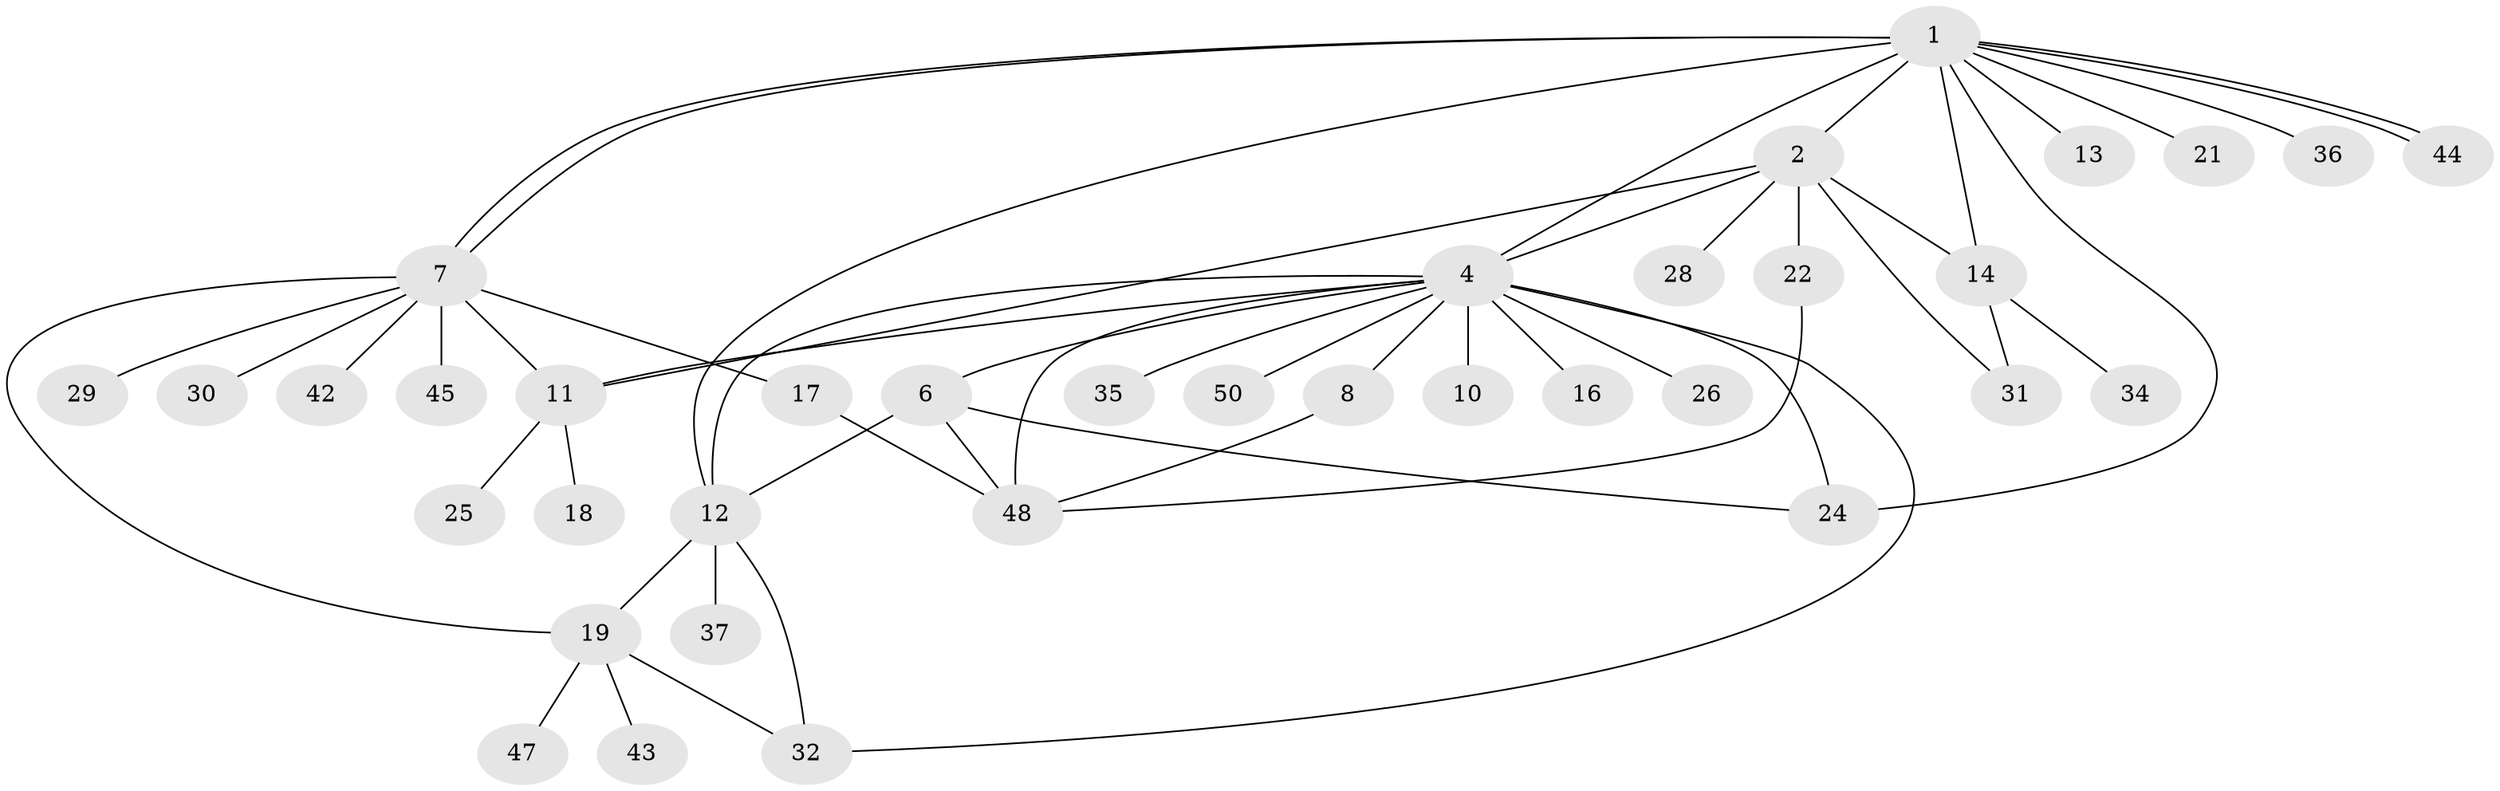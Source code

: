 // Generated by graph-tools (version 1.1) at 2025/51/02/27/25 19:51:57]
// undirected, 36 vertices, 53 edges
graph export_dot {
graph [start="1"]
  node [color=gray90,style=filled];
  1 [super="+3"];
  2 [super="+15"];
  4 [super="+5"];
  6 [super="+9"];
  7 [super="+27"];
  8 [super="+23"];
  10;
  11 [super="+38"];
  12 [super="+40"];
  13;
  14 [super="+46"];
  16 [super="+41"];
  17;
  18;
  19 [super="+20"];
  21;
  22 [super="+39"];
  24;
  25 [super="+33"];
  26;
  28;
  29;
  30;
  31;
  32;
  34;
  35;
  36;
  37;
  42;
  43;
  44;
  45;
  47;
  48 [super="+49"];
  50;
  1 -- 2;
  1 -- 4 [weight=2];
  1 -- 7;
  1 -- 7;
  1 -- 12;
  1 -- 14 [weight=2];
  1 -- 21;
  1 -- 24;
  1 -- 36;
  1 -- 44;
  1 -- 44;
  1 -- 13;
  2 -- 11;
  2 -- 22;
  2 -- 31;
  2 -- 4;
  2 -- 28;
  2 -- 14;
  4 -- 32;
  4 -- 35;
  4 -- 6;
  4 -- 8;
  4 -- 10;
  4 -- 12;
  4 -- 16;
  4 -- 48;
  4 -- 50;
  4 -- 24;
  4 -- 26;
  4 -- 11;
  6 -- 48;
  6 -- 24;
  6 -- 12;
  7 -- 11;
  7 -- 17;
  7 -- 19;
  7 -- 29;
  7 -- 30;
  7 -- 42;
  7 -- 45;
  8 -- 48;
  11 -- 18;
  11 -- 25;
  12 -- 32;
  12 -- 37;
  12 -- 19;
  14 -- 31;
  14 -- 34;
  17 -- 48;
  19 -- 32;
  19 -- 43;
  19 -- 47;
  22 -- 48;
}
